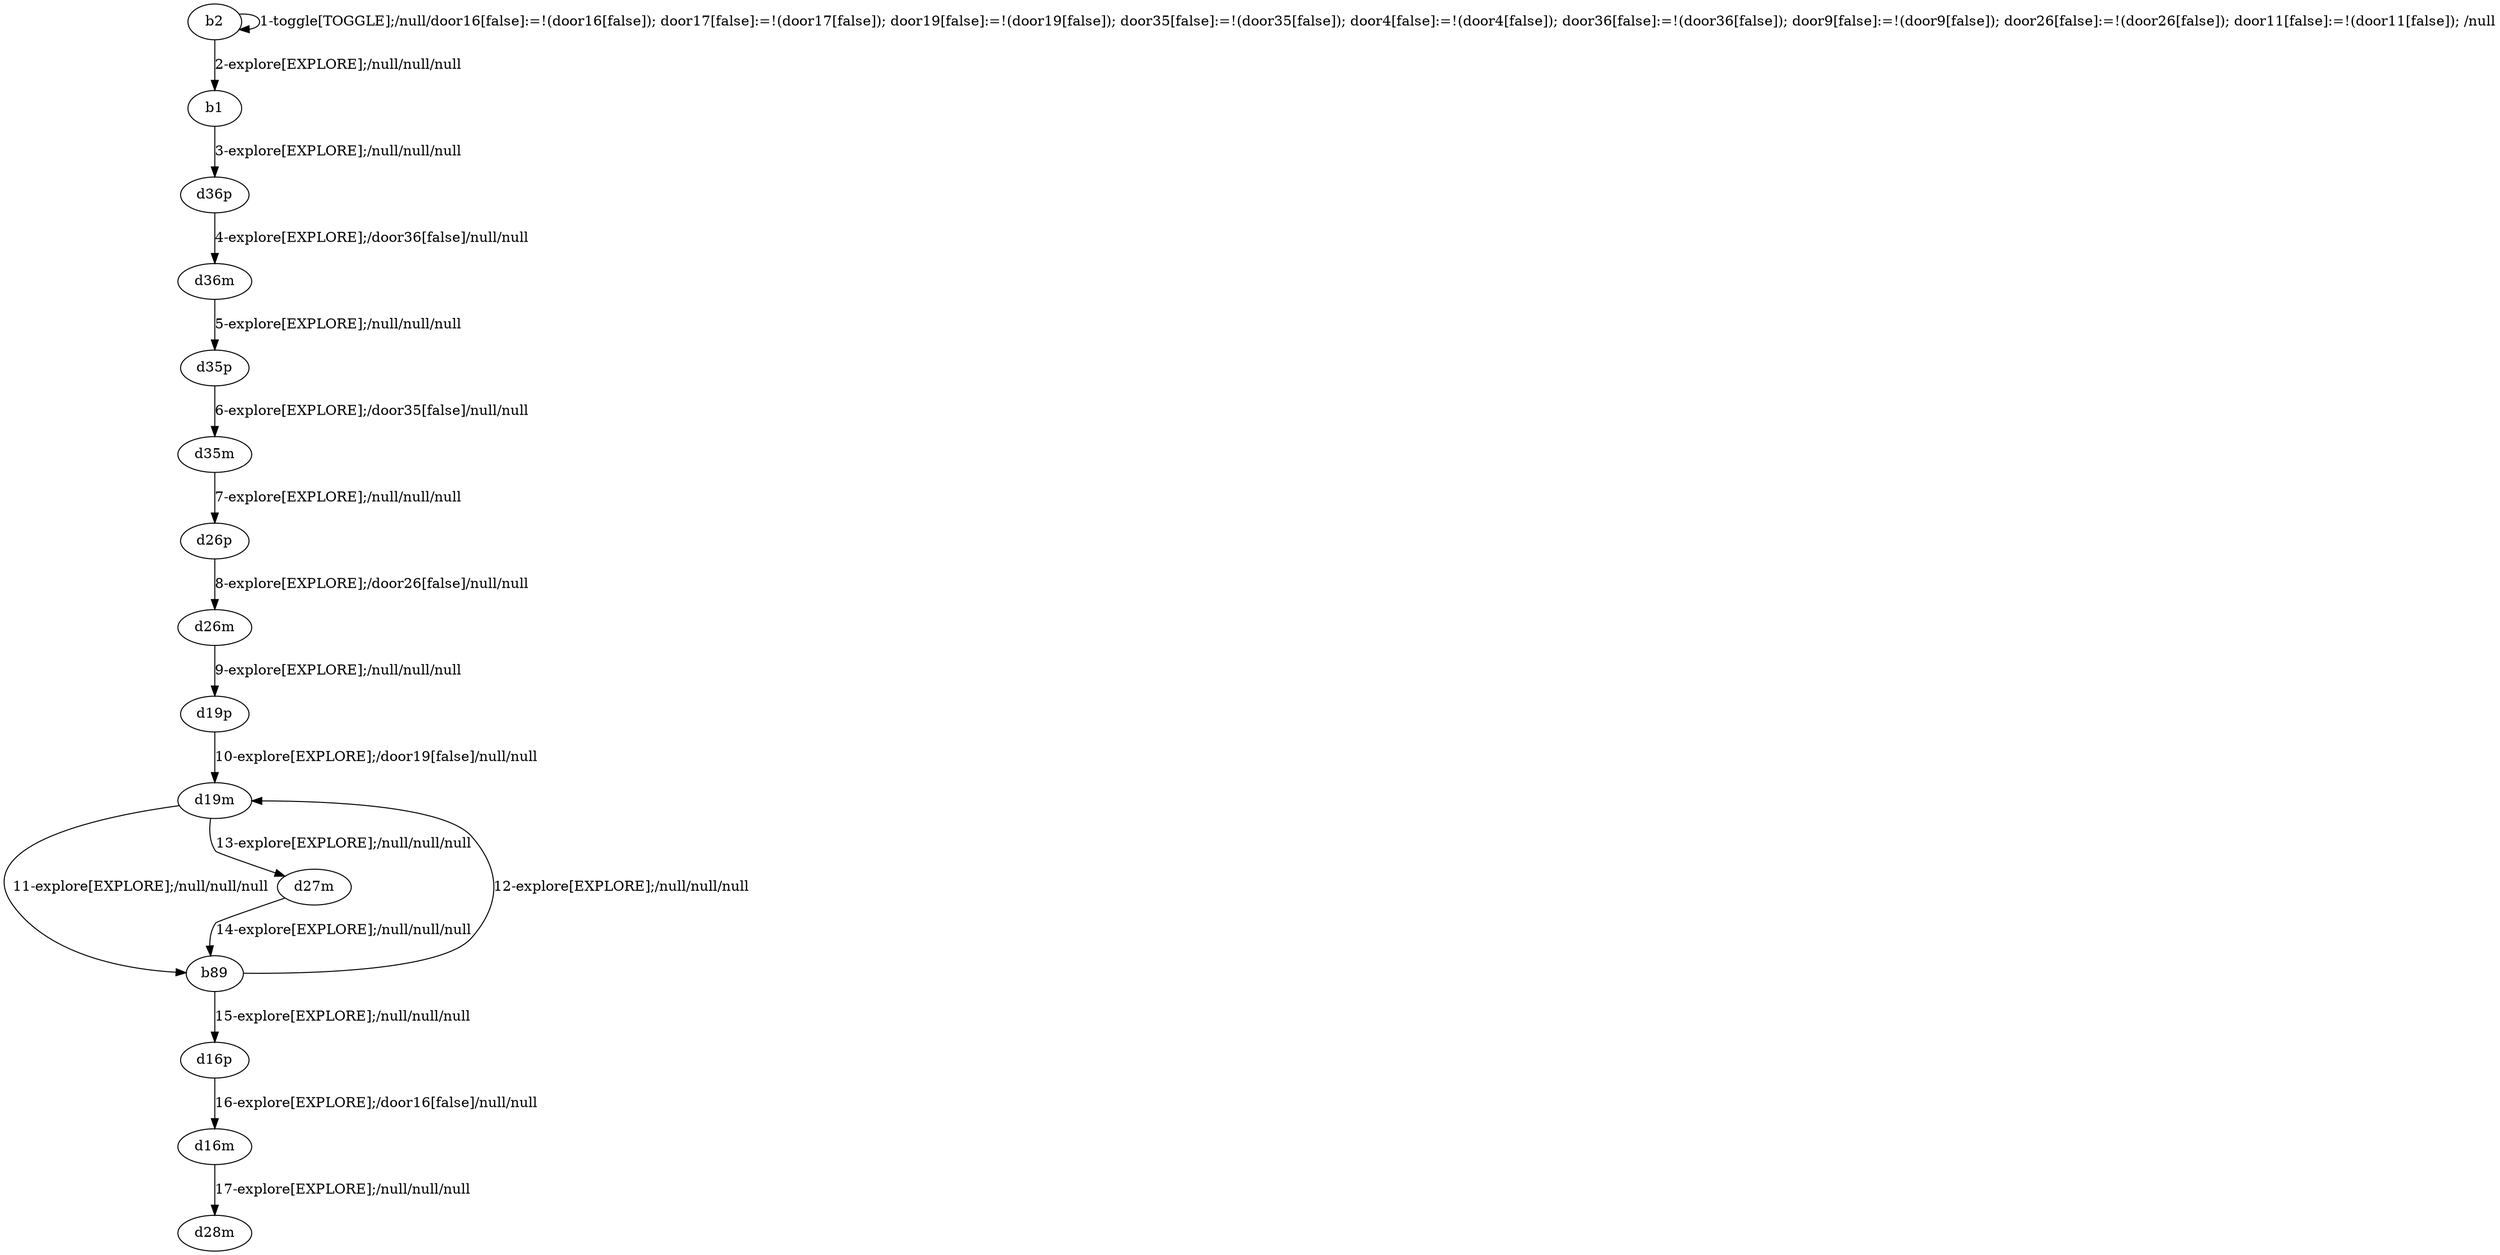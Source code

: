 # Total number of goals covered by this test: 3
# d27m --> b89
# b89 --> d19m
# d19m --> d27m

digraph g {
"b2" -> "b2" [label = "1-toggle[TOGGLE];/null/door16[false]:=!(door16[false]); door17[false]:=!(door17[false]); door19[false]:=!(door19[false]); door35[false]:=!(door35[false]); door4[false]:=!(door4[false]); door36[false]:=!(door36[false]); door9[false]:=!(door9[false]); door26[false]:=!(door26[false]); door11[false]:=!(door11[false]); /null"];
"b2" -> "b1" [label = "2-explore[EXPLORE];/null/null/null"];
"b1" -> "d36p" [label = "3-explore[EXPLORE];/null/null/null"];
"d36p" -> "d36m" [label = "4-explore[EXPLORE];/door36[false]/null/null"];
"d36m" -> "d35p" [label = "5-explore[EXPLORE];/null/null/null"];
"d35p" -> "d35m" [label = "6-explore[EXPLORE];/door35[false]/null/null"];
"d35m" -> "d26p" [label = "7-explore[EXPLORE];/null/null/null"];
"d26p" -> "d26m" [label = "8-explore[EXPLORE];/door26[false]/null/null"];
"d26m" -> "d19p" [label = "9-explore[EXPLORE];/null/null/null"];
"d19p" -> "d19m" [label = "10-explore[EXPLORE];/door19[false]/null/null"];
"d19m" -> "b89" [label = "11-explore[EXPLORE];/null/null/null"];
"b89" -> "d19m" [label = "12-explore[EXPLORE];/null/null/null"];
"d19m" -> "d27m" [label = "13-explore[EXPLORE];/null/null/null"];
"d27m" -> "b89" [label = "14-explore[EXPLORE];/null/null/null"];
"b89" -> "d16p" [label = "15-explore[EXPLORE];/null/null/null"];
"d16p" -> "d16m" [label = "16-explore[EXPLORE];/door16[false]/null/null"];
"d16m" -> "d28m" [label = "17-explore[EXPLORE];/null/null/null"];
}